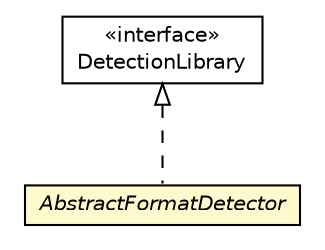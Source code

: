 #!/usr/local/bin/dot
#
# Class diagram 
# Generated by UMLGraph version 5.1 (http://www.umlgraph.org/)
#

digraph G {
	edge [fontname="Helvetica",fontsize=10,labelfontname="Helvetica",labelfontsize=10];
	node [fontname="Helvetica",fontsize=10,shape=plaintext];
	nodesep=0.25;
	ranksep=0.5;
	// com.gc.iotools.fmt.base.DetectionLibrary
	c1122 [label=<<table title="com.gc.iotools.fmt.base.DetectionLibrary" border="0" cellborder="1" cellspacing="0" cellpadding="2" port="p" href="./DetectionLibrary.html">
		<tr><td><table border="0" cellspacing="0" cellpadding="1">
<tr><td align="center" balign="center"> &#171;interface&#187; </td></tr>
<tr><td align="center" balign="center"> DetectionLibrary </td></tr>
		</table></td></tr>
		</table>>, fontname="Helvetica", fontcolor="black", fontsize=10.0];
	// com.gc.iotools.fmt.base.AbstractFormatDetector
	c1123 [label=<<table title="com.gc.iotools.fmt.base.AbstractFormatDetector" border="0" cellborder="1" cellspacing="0" cellpadding="2" port="p" bgcolor="lemonChiffon" href="./AbstractFormatDetector.html">
		<tr><td><table border="0" cellspacing="0" cellpadding="1">
<tr><td align="center" balign="center"><font face="Helvetica-Oblique"> AbstractFormatDetector </font></td></tr>
		</table></td></tr>
		</table>>, fontname="Helvetica", fontcolor="black", fontsize=10.0];
	//com.gc.iotools.fmt.base.AbstractFormatDetector implements com.gc.iotools.fmt.base.DetectionLibrary
	c1122:p -> c1123:p [dir=back,arrowtail=empty,style=dashed];
}

